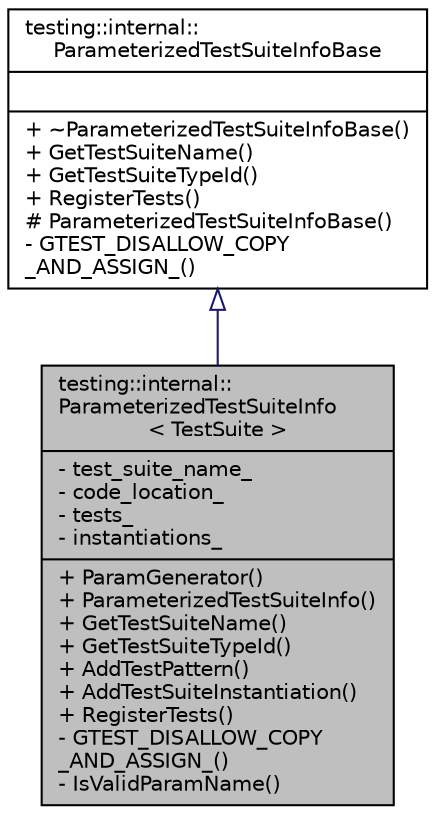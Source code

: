 digraph "testing::internal::ParameterizedTestSuiteInfo&lt; TestSuite &gt;"
{
 // INTERACTIVE_SVG=YES
 // LATEX_PDF_SIZE
  edge [fontname="Helvetica",fontsize="10",labelfontname="Helvetica",labelfontsize="10"];
  node [fontname="Helvetica",fontsize="10",shape=record];
  Node1 [label="{testing::internal::\lParameterizedTestSuiteInfo\l\< TestSuite \>\n|- test_suite_name_\l- code_location_\l- tests_\l- instantiations_\l|+ ParamGenerator()\l+ ParameterizedTestSuiteInfo()\l+ GetTestSuiteName()\l+ GetTestSuiteTypeId()\l+ AddTestPattern()\l+ AddTestSuiteInstantiation()\l+ RegisterTests()\l- GTEST_DISALLOW_COPY\l_AND_ASSIGN_()\l- IsValidParamName()\l}",height=0.2,width=0.4,color="black", fillcolor="grey75", style="filled", fontcolor="black",tooltip=" "];
  Node2 -> Node1 [dir="back",color="midnightblue",fontsize="10",style="solid",arrowtail="onormal",fontname="Helvetica"];
  Node2 [label="{testing::internal::\lParameterizedTestSuiteInfoBase\n||+ ~ParameterizedTestSuiteInfoBase()\l+ GetTestSuiteName()\l+ GetTestSuiteTypeId()\l+ RegisterTests()\l# ParameterizedTestSuiteInfoBase()\l- GTEST_DISALLOW_COPY\l_AND_ASSIGN_()\l}",height=0.2,width=0.4,color="black", fillcolor="white", style="filled",URL="$dc/dc9/classtesting_1_1internal_1_1_parameterized_test_suite_info_base.html",tooltip=" "];
}
